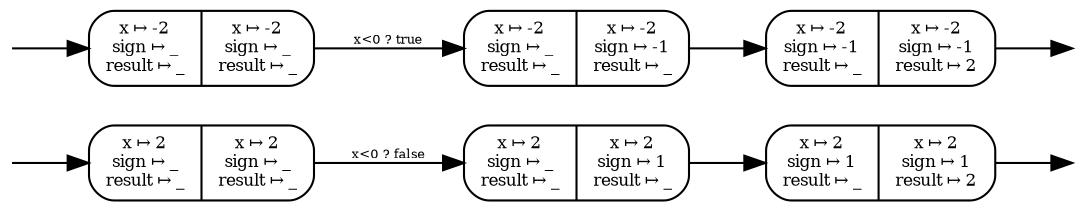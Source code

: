 digraph PositiveTransitionSystem {
	rankdir=LR;
	margin=0.01;

	node [shape=plaintext, label="", width=0.01]; i0 i1 f0 f1;
	node [shape=record, style=rounded, fontsize=8.0, height=0.5, width=0.5];
	edge [fontsize=6.0];

	i1 -> n0;
	n0 -> n1 [label="x<0 ? true"];
	n1 -> n2;
	n2 -> f1;

	i0 -> p0;
	p0 -> p1 [label="x<0 ? false"];
	p1 -> p2;
	p2 -> f0;


	n0 [label="{x ↦ -2\nsign ↦ _\nresult ↦ _ | x ↦ -2\nsign ↦ _\nresult ↦ _ }"]
	n1 [label="{x ↦ -2\nsign ↦ _\nresult ↦ _ | x ↦ -2\nsign ↦ -1\nresult ↦ _}"]
	n2 [label="{x ↦ -2\nsign ↦ -1\nresult ↦ _ | x ↦ -2\nsign ↦ -1\nresult ↦ 2}"]

	p0 [label="{x ↦ 2\nsign ↦ _\nresult ↦ _ | x ↦ 2\nsign ↦ _\nresult ↦ _ }"]
	p1 [label="{x ↦ 2\nsign ↦ _\nresult ↦ _ | x ↦ 2\nsign ↦ 1\nresult ↦ _}"]
	p2 [label="{x ↦ 2\nsign ↦ 1\nresult ↦ _ | x ↦ 2\nsign ↦ 1\nresult ↦ 2}"]

}

